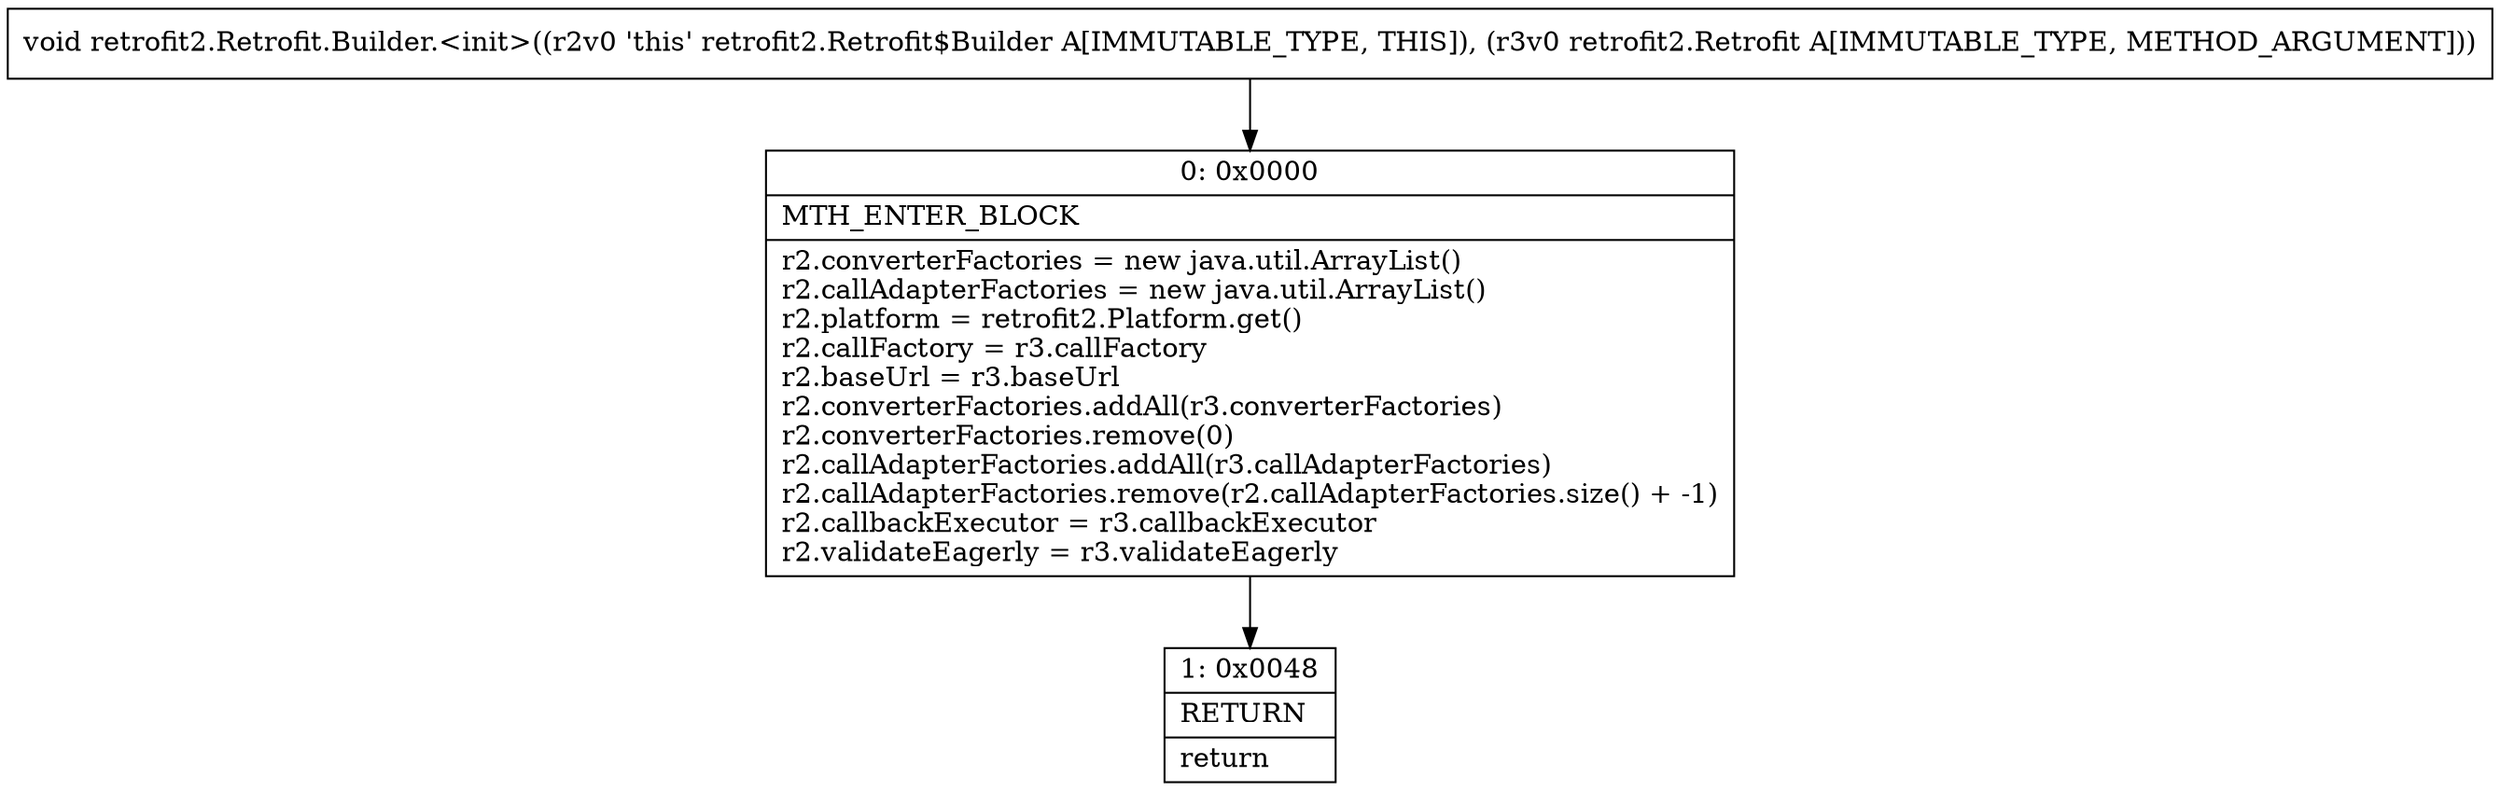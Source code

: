 digraph "CFG forretrofit2.Retrofit.Builder.\<init\>(Lretrofit2\/Retrofit;)V" {
Node_0 [shape=record,label="{0\:\ 0x0000|MTH_ENTER_BLOCK\l|r2.converterFactories = new java.util.ArrayList()\lr2.callAdapterFactories = new java.util.ArrayList()\lr2.platform = retrofit2.Platform.get()\lr2.callFactory = r3.callFactory\lr2.baseUrl = r3.baseUrl\lr2.converterFactories.addAll(r3.converterFactories)\lr2.converterFactories.remove(0)\lr2.callAdapterFactories.addAll(r3.callAdapterFactories)\lr2.callAdapterFactories.remove(r2.callAdapterFactories.size() + \-1)\lr2.callbackExecutor = r3.callbackExecutor\lr2.validateEagerly = r3.validateEagerly\l}"];
Node_1 [shape=record,label="{1\:\ 0x0048|RETURN\l|return\l}"];
MethodNode[shape=record,label="{void retrofit2.Retrofit.Builder.\<init\>((r2v0 'this' retrofit2.Retrofit$Builder A[IMMUTABLE_TYPE, THIS]), (r3v0 retrofit2.Retrofit A[IMMUTABLE_TYPE, METHOD_ARGUMENT])) }"];
MethodNode -> Node_0;
Node_0 -> Node_1;
}

